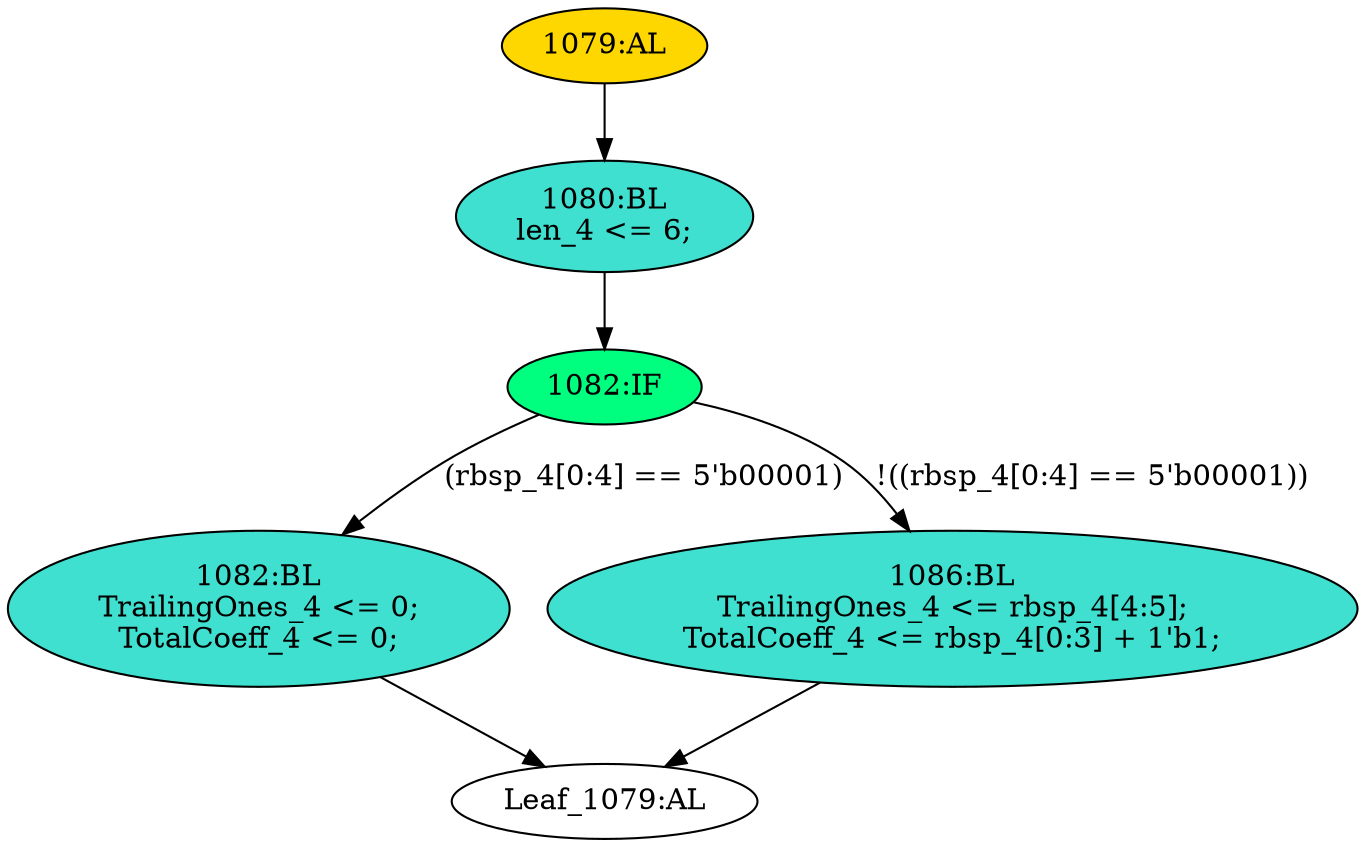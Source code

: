 strict digraph "" {
	node [label="\N"];
	"1079:AL"	 [ast="<pyverilog.vparser.ast.Always object at 0x7f1f9673e110>",
		clk_sens=False,
		fillcolor=gold,
		label="1079:AL",
		sens="['rbsp_4']",
		statements="[]",
		style=filled,
		typ=Always,
		use_var="['rbsp_4']"];
	"1080:BL"	 [ast="<pyverilog.vparser.ast.Block object at 0x7f1f9673e2d0>",
		fillcolor=turquoise,
		label="1080:BL
len_4 <= 6;",
		statements="[<pyverilog.vparser.ast.NonblockingSubstitution object at 0x7f1f9673e410>]",
		style=filled,
		typ=Block];
	"1079:AL" -> "1080:BL"	 [cond="[]",
		lineno=None];
	"Leaf_1079:AL"	 [def_var="['TrailingOnes_4', 'len_4', 'TotalCoeff_4']",
		label="Leaf_1079:AL"];
	"1082:IF"	 [ast="<pyverilog.vparser.ast.IfStatement object at 0x7f1f9673e5d0>",
		fillcolor=springgreen,
		label="1082:IF",
		statements="[]",
		style=filled,
		typ=IfStatement];
	"1082:BL"	 [ast="<pyverilog.vparser.ast.Block object at 0x7f1f9673ebd0>",
		fillcolor=turquoise,
		label="1082:BL
TrailingOnes_4 <= 0;
TotalCoeff_4 <= 0;",
		statements="[<pyverilog.vparser.ast.NonblockingSubstitution object at 0x7f1f9673ec10>, <pyverilog.vparser.ast.NonblockingSubstitution object \
at 0x7f1f9673ed90>]",
		style=filled,
		typ=Block];
	"1082:IF" -> "1082:BL"	 [cond="['rbsp_4']",
		label="(rbsp_4[0:4] == 5'b00001)",
		lineno=1082];
	"1086:BL"	 [ast="<pyverilog.vparser.ast.Block object at 0x7f1f9673e650>",
		fillcolor=turquoise,
		label="1086:BL
TrailingOnes_4 <= rbsp_4[4:5];
TotalCoeff_4 <= rbsp_4[0:3] + 1'b1;",
		statements="[<pyverilog.vparser.ast.NonblockingSubstitution object at 0x7f1f9673e690>, <pyverilog.vparser.ast.NonblockingSubstitution object \
at 0x7f1f9673e8d0>]",
		style=filled,
		typ=Block];
	"1082:IF" -> "1086:BL"	 [cond="['rbsp_4']",
		label="!((rbsp_4[0:4] == 5'b00001))",
		lineno=1082];
	"1082:BL" -> "Leaf_1079:AL"	 [cond="[]",
		lineno=None];
	"1080:BL" -> "1082:IF"	 [cond="[]",
		lineno=None];
	"1086:BL" -> "Leaf_1079:AL"	 [cond="[]",
		lineno=None];
}
